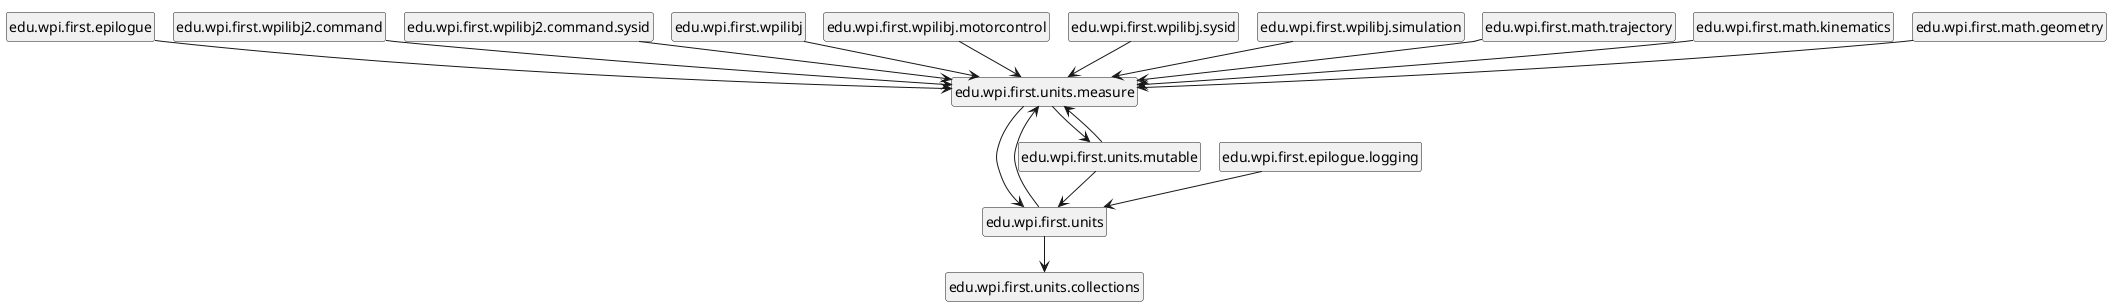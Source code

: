 @startuml
    !pragma layout smetana
    skinparam backgroundcolor transparent
    set namespaceSeparator none
    hide circle
    hide empty fields
    hide empty methods
    edu.wpi.first.epilogue --> edu.wpi.first.units.measure
    edu.wpi.first.epilogue.logging --> edu.wpi.first.units
    edu.wpi.first.wpilibj2.command --> edu.wpi.first.units.measure
    edu.wpi.first.wpilibj2.command.sysid --> edu.wpi.first.units.measure
    edu.wpi.first.wpilibj --> edu.wpi.first.units.measure
    edu.wpi.first.wpilibj.motorcontrol --> edu.wpi.first.units.measure
    edu.wpi.first.wpilibj.sysid --> edu.wpi.first.units.measure
    edu.wpi.first.wpilibj.simulation --> edu.wpi.first.units.measure
    edu.wpi.first.math.trajectory --> edu.wpi.first.units.measure
    edu.wpi.first.math.kinematics --> edu.wpi.first.units.measure
    edu.wpi.first.math.geometry --> edu.wpi.first.units.measure
    edu.wpi.first.units --> edu.wpi.first.units.measure
    edu.wpi.first.units --> edu.wpi.first.units.collections
    edu.wpi.first.units.mutable --> edu.wpi.first.units
    edu.wpi.first.units.mutable --> edu.wpi.first.units.measure
    edu.wpi.first.units.measure --> edu.wpi.first.units
    edu.wpi.first.units.measure --> edu.wpi.first.units.mutable
    class "edu.wpi.first.units.measure" [[edu/wpi/first/units/measure/package-summary.html]] {}
    class "edu.wpi.first.units" [[edu/wpi/first/units/package-summary.html]] {}
    class "edu.wpi.first.units.collections" [[edu/wpi/first/units/collections/package-summary.html]] {}
    class "edu.wpi.first.units.mutable" [[edu/wpi/first/units/mutable/package-summary.html]] {}
@enduml
